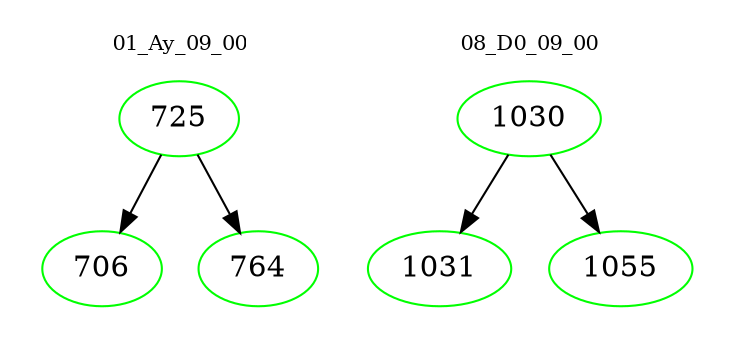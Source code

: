 digraph{
subgraph cluster_0 {
color = white
label = "01_Ay_09_00";
fontsize=10;
T0_725 [label="725", color="green"]
T0_725 -> T0_706 [color="black"]
T0_706 [label="706", color="green"]
T0_725 -> T0_764 [color="black"]
T0_764 [label="764", color="green"]
}
subgraph cluster_1 {
color = white
label = "08_D0_09_00";
fontsize=10;
T1_1030 [label="1030", color="green"]
T1_1030 -> T1_1031 [color="black"]
T1_1031 [label="1031", color="green"]
T1_1030 -> T1_1055 [color="black"]
T1_1055 [label="1055", color="green"]
}
}
